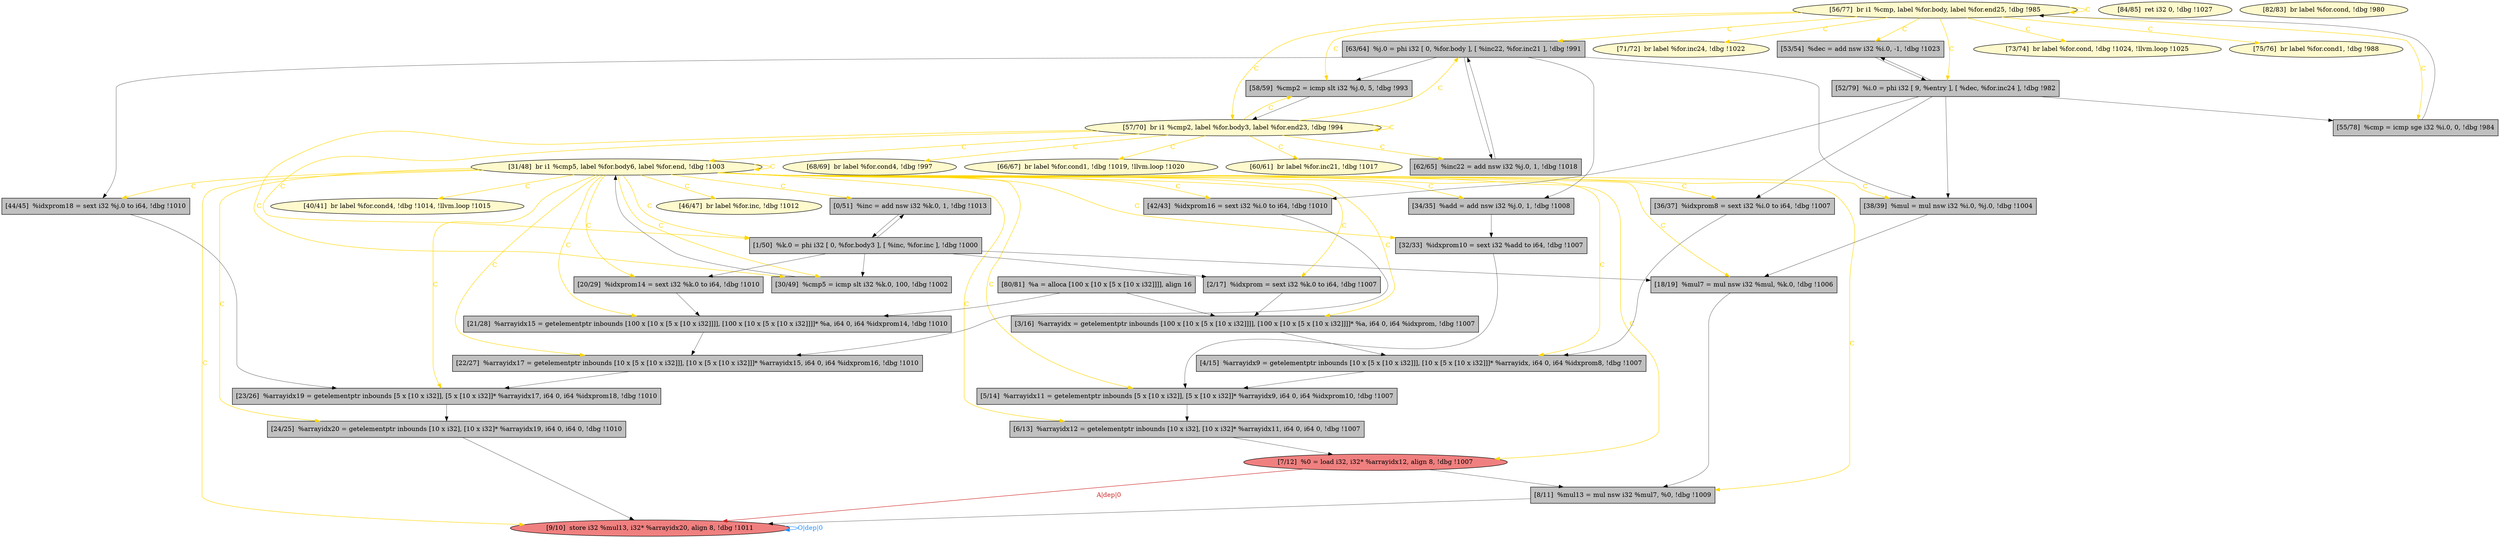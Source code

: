
digraph G {


node100 [fillcolor=grey,label="[22/27]  %arrayidx17 = getelementptr inbounds [10 x [5 x [10 x i32]]], [10 x [5 x [10 x i32]]]* %arrayidx15, i64 0, i64 %idxprom16, !dbg !1010",shape=rectangle,style=filled ]
node99 [fillcolor=lemonchiffon,label="[68/69]  br label %for.cond4, !dbg !997",shape=ellipse,style=filled ]
node94 [fillcolor=lemonchiffon,label="[84/85]  ret i32 0, !dbg !1027",shape=ellipse,style=filled ]
node72 [fillcolor=lemonchiffon,label="[31/48]  br i1 %cmp5, label %for.body6, label %for.end, !dbg !1003",shape=ellipse,style=filled ]
node63 [fillcolor=lemonchiffon,label="[46/47]  br label %for.inc, !dbg !1012",shape=ellipse,style=filled ]
node71 [fillcolor=grey,label="[24/25]  %arrayidx20 = getelementptr inbounds [10 x i32], [10 x i32]* %arrayidx19, i64 0, i64 0, !dbg !1010",shape=rectangle,style=filled ]
node92 [fillcolor=grey,label="[63/64]  %j.0 = phi i32 [ 0, %for.body ], [ %inc22, %for.inc21 ], !dbg !991",shape=rectangle,style=filled ]
node70 [fillcolor=grey,label="[80/81]  %a = alloca [100 x [10 x [5 x [10 x i32]]]], align 16",shape=rectangle,style=filled ]
node82 [fillcolor=grey,label="[20/29]  %idxprom14 = sext i32 %k.0 to i64, !dbg !1010",shape=rectangle,style=filled ]
node96 [fillcolor=lemonchiffon,label="[56/77]  br i1 %cmp, label %for.body, label %for.end25, !dbg !985",shape=ellipse,style=filled ]
node67 [fillcolor=grey,label="[38/39]  %mul = mul nsw i32 %i.0, %j.0, !dbg !1004",shape=rectangle,style=filled ]
node68 [fillcolor=grey,label="[53/54]  %dec = add nsw i32 %i.0, -1, !dbg !1023",shape=rectangle,style=filled ]
node62 [fillcolor=grey,label="[23/26]  %arrayidx19 = getelementptr inbounds [5 x [10 x i32]], [5 x [10 x i32]]* %arrayidx17, i64 0, i64 %idxprom18, !dbg !1010",shape=rectangle,style=filled ]
node66 [fillcolor=grey,label="[2/17]  %idxprom = sext i32 %k.0 to i64, !dbg !1007",shape=rectangle,style=filled ]
node95 [fillcolor=grey,label="[8/11]  %mul13 = mul nsw i32 %mul7, %0, !dbg !1009",shape=rectangle,style=filled ]
node65 [fillcolor=lemonchiffon,label="[57/70]  br i1 %cmp2, label %for.body3, label %for.end23, !dbg !994",shape=ellipse,style=filled ]
node73 [fillcolor=lemonchiffon,label="[71/72]  br label %for.inc24, !dbg !1022",shape=ellipse,style=filled ]
node64 [fillcolor=grey,label="[52/79]  %i.0 = phi i32 [ 9, %entry ], [ %dec, %for.inc24 ], !dbg !982",shape=rectangle,style=filled ]
node59 [fillcolor=lightcoral,label="[9/10]  store i32 %mul13, i32* %arrayidx20, align 8, !dbg !1011",shape=ellipse,style=filled ]
node98 [fillcolor=grey,label="[42/43]  %idxprom16 = sext i32 %i.0 to i64, !dbg !1010",shape=rectangle,style=filled ]
node77 [fillcolor=grey,label="[18/19]  %mul7 = mul nsw i32 %mul, %k.0, !dbg !1006",shape=rectangle,style=filled ]
node61 [fillcolor=grey,label="[30/49]  %cmp5 = icmp slt i32 %k.0, 100, !dbg !1002",shape=rectangle,style=filled ]
node79 [fillcolor=lemonchiffon,label="[66/67]  br label %for.cond1, !dbg !1019, !llvm.loop !1020",shape=ellipse,style=filled ]
node80 [fillcolor=grey,label="[62/65]  %inc22 = add nsw i32 %j.0, 1, !dbg !1018",shape=rectangle,style=filled ]
node58 [fillcolor=grey,label="[0/51]  %inc = add nsw i32 %k.0, 1, !dbg !1013",shape=rectangle,style=filled ]
node87 [fillcolor=grey,label="[55/78]  %cmp = icmp sge i32 %i.0, 0, !dbg !984",shape=rectangle,style=filled ]
node60 [fillcolor=lemonchiffon,label="[40/41]  br label %for.cond4, !dbg !1014, !llvm.loop !1015",shape=ellipse,style=filled ]
node97 [fillcolor=grey,label="[21/28]  %arrayidx15 = getelementptr inbounds [100 x [10 x [5 x [10 x i32]]]], [100 x [10 x [5 x [10 x i32]]]]* %a, i64 0, i64 %idxprom14, !dbg !1010",shape=rectangle,style=filled ]
node91 [fillcolor=grey,label="[6/13]  %arrayidx12 = getelementptr inbounds [10 x i32], [10 x i32]* %arrayidx11, i64 0, i64 0, !dbg !1007",shape=rectangle,style=filled ]
node74 [fillcolor=lemonchiffon,label="[73/74]  br label %for.cond, !dbg !1024, !llvm.loop !1025",shape=ellipse,style=filled ]
node90 [fillcolor=grey,label="[32/33]  %idxprom10 = sext i32 %add to i64, !dbg !1007",shape=rectangle,style=filled ]
node86 [fillcolor=grey,label="[3/16]  %arrayidx = getelementptr inbounds [100 x [10 x [5 x [10 x i32]]]], [100 x [10 x [5 x [10 x i32]]]]* %a, i64 0, i64 %idxprom, !dbg !1007",shape=rectangle,style=filled ]
node75 [fillcolor=grey,label="[44/45]  %idxprom18 = sext i32 %j.0 to i64, !dbg !1010",shape=rectangle,style=filled ]
node76 [fillcolor=lemonchiffon,label="[82/83]  br label %for.cond, !dbg !980",shape=ellipse,style=filled ]
node78 [fillcolor=grey,label="[1/50]  %k.0 = phi i32 [ 0, %for.body3 ], [ %inc, %for.inc ], !dbg !1000",shape=rectangle,style=filled ]
node69 [fillcolor=grey,label="[34/35]  %add = add nsw i32 %j.0, 1, !dbg !1008",shape=rectangle,style=filled ]
node81 [fillcolor=lemonchiffon,label="[60/61]  br label %for.inc21, !dbg !1017",shape=ellipse,style=filled ]
node84 [fillcolor=lemonchiffon,label="[75/76]  br label %for.cond1, !dbg !988",shape=ellipse,style=filled ]
node83 [fillcolor=lightcoral,label="[7/12]  %0 = load i32, i32* %arrayidx12, align 8, !dbg !1007",shape=ellipse,style=filled ]
node85 [fillcolor=grey,label="[58/59]  %cmp2 = icmp slt i32 %j.0, 5, !dbg !993",shape=rectangle,style=filled ]
node93 [fillcolor=grey,label="[5/14]  %arrayidx11 = getelementptr inbounds [5 x [10 x i32]], [5 x [10 x i32]]* %arrayidx9, i64 0, i64 %idxprom10, !dbg !1007",shape=rectangle,style=filled ]
node88 [fillcolor=grey,label="[36/37]  %idxprom8 = sext i32 %i.0 to i64, !dbg !1007",shape=rectangle,style=filled ]
node89 [fillcolor=grey,label="[4/15]  %arrayidx9 = getelementptr inbounds [10 x [5 x [10 x i32]]], [10 x [5 x [10 x i32]]]* %arrayidx, i64 0, i64 %idxprom8, !dbg !1007",shape=rectangle,style=filled ]

node96->node92 [style=solid,color=gold,label="C",penwidth=1.0,fontcolor=gold ]
node80->node92 [style=solid,color=black,label="",penwidth=0.5,fontcolor=black ]
node72->node98 [style=solid,color=gold,label="C",penwidth=1.0,fontcolor=gold ]
node72->node83 [style=solid,color=gold,label="C",penwidth=1.0,fontcolor=gold ]
node77->node95 [style=solid,color=black,label="",penwidth=0.5,fontcolor=black ]
node72->node91 [style=solid,color=gold,label="C",penwidth=1.0,fontcolor=gold ]
node85->node65 [style=solid,color=black,label="",penwidth=0.5,fontcolor=black ]
node72->node69 [style=solid,color=gold,label="C",penwidth=1.0,fontcolor=gold ]
node72->node66 [style=solid,color=gold,label="C",penwidth=1.0,fontcolor=gold ]
node88->node89 [style=solid,color=black,label="",penwidth=0.5,fontcolor=black ]
node72->node61 [style=solid,color=gold,label="C",penwidth=1.0,fontcolor=gold ]
node64->node67 [style=solid,color=black,label="",penwidth=0.5,fontcolor=black ]
node61->node72 [style=solid,color=black,label="",penwidth=0.5,fontcolor=black ]
node72->node75 [style=solid,color=gold,label="C",penwidth=1.0,fontcolor=gold ]
node96->node87 [style=solid,color=gold,label="C",penwidth=1.0,fontcolor=gold ]
node72->node82 [style=solid,color=gold,label="C",penwidth=1.0,fontcolor=gold ]
node72->node90 [style=solid,color=gold,label="C",penwidth=1.0,fontcolor=gold ]
node71->node59 [style=solid,color=black,label="",penwidth=0.5,fontcolor=black ]
node62->node71 [style=solid,color=black,label="",penwidth=0.5,fontcolor=black ]
node78->node61 [style=solid,color=black,label="",penwidth=0.5,fontcolor=black ]
node72->node63 [style=solid,color=gold,label="C",penwidth=1.0,fontcolor=gold ]
node66->node86 [style=solid,color=black,label="",penwidth=0.5,fontcolor=black ]
node70->node97 [style=solid,color=black,label="",penwidth=0.5,fontcolor=black ]
node96->node68 [style=solid,color=gold,label="C",penwidth=1.0,fontcolor=gold ]
node91->node83 [style=solid,color=black,label="",penwidth=0.5,fontcolor=black ]
node78->node66 [style=solid,color=black,label="",penwidth=0.5,fontcolor=black ]
node65->node72 [style=solid,color=gold,label="C",penwidth=1.0,fontcolor=gold ]
node98->node100 [style=solid,color=black,label="",penwidth=0.5,fontcolor=black ]
node82->node97 [style=solid,color=black,label="",penwidth=0.5,fontcolor=black ]
node72->node78 [style=solid,color=gold,label="C",penwidth=1.0,fontcolor=gold ]
node92->node85 [style=solid,color=black,label="",penwidth=0.5,fontcolor=black ]
node65->node65 [style=solid,color=gold,label="C",penwidth=1.0,fontcolor=gold ]
node78->node77 [style=solid,color=black,label="",penwidth=0.5,fontcolor=black ]
node72->node86 [style=solid,color=gold,label="C",penwidth=1.0,fontcolor=gold ]
node72->node88 [style=solid,color=gold,label="C",penwidth=1.0,fontcolor=gold ]
node97->node100 [style=solid,color=black,label="",penwidth=0.5,fontcolor=black ]
node96->node96 [style=solid,color=gold,label="C",penwidth=1.0,fontcolor=gold ]
node86->node89 [style=solid,color=black,label="",penwidth=0.5,fontcolor=black ]
node92->node69 [style=solid,color=black,label="",penwidth=0.5,fontcolor=black ]
node75->node62 [style=solid,color=black,label="",penwidth=0.5,fontcolor=black ]
node78->node82 [style=solid,color=black,label="",penwidth=0.5,fontcolor=black ]
node78->node58 [style=solid,color=black,label="",penwidth=0.5,fontcolor=black ]
node64->node87 [style=solid,color=black,label="",penwidth=0.5,fontcolor=black ]
node72->node71 [style=solid,color=gold,label="C",penwidth=1.0,fontcolor=gold ]
node64->node88 [style=solid,color=black,label="",penwidth=0.5,fontcolor=black ]
node65->node92 [style=solid,color=gold,label="C",penwidth=1.0,fontcolor=gold ]
node96->node64 [style=solid,color=gold,label="C",penwidth=1.0,fontcolor=gold ]
node92->node80 [style=solid,color=black,label="",penwidth=0.5,fontcolor=black ]
node68->node64 [style=solid,color=black,label="",penwidth=0.5,fontcolor=black ]
node67->node77 [style=solid,color=black,label="",penwidth=0.5,fontcolor=black ]
node65->node61 [style=solid,color=gold,label="C",penwidth=1.0,fontcolor=gold ]
node65->node99 [style=solid,color=gold,label="C",penwidth=1.0,fontcolor=gold ]
node96->node85 [style=solid,color=gold,label="C",penwidth=1.0,fontcolor=gold ]
node72->node67 [style=solid,color=gold,label="C",penwidth=1.0,fontcolor=gold ]
node83->node95 [style=solid,color=black,label="",penwidth=0.5,fontcolor=black ]
node96->node84 [style=solid,color=gold,label="C",penwidth=1.0,fontcolor=gold ]
node96->node65 [style=solid,color=gold,label="C",penwidth=1.0,fontcolor=gold ]
node72->node62 [style=solid,color=gold,label="C",penwidth=1.0,fontcolor=gold ]
node65->node78 [style=solid,color=gold,label="C",penwidth=1.0,fontcolor=gold ]
node72->node89 [style=solid,color=gold,label="C",penwidth=1.0,fontcolor=gold ]
node69->node90 [style=solid,color=black,label="",penwidth=0.5,fontcolor=black ]
node70->node86 [style=solid,color=black,label="",penwidth=0.5,fontcolor=black ]
node72->node95 [style=solid,color=gold,label="C",penwidth=1.0,fontcolor=gold ]
node65->node81 [style=solid,color=gold,label="C",penwidth=1.0,fontcolor=gold ]
node92->node75 [style=solid,color=black,label="",penwidth=0.5,fontcolor=black ]
node100->node62 [style=solid,color=black,label="",penwidth=0.5,fontcolor=black ]
node72->node100 [style=solid,color=gold,label="C",penwidth=1.0,fontcolor=gold ]
node90->node93 [style=solid,color=black,label="",penwidth=0.5,fontcolor=black ]
node93->node91 [style=solid,color=black,label="",penwidth=0.5,fontcolor=black ]
node95->node59 [style=solid,color=black,label="",penwidth=0.5,fontcolor=black ]
node64->node98 [style=solid,color=black,label="",penwidth=0.5,fontcolor=black ]
node58->node78 [style=solid,color=black,label="",penwidth=0.5,fontcolor=black ]
node72->node93 [style=solid,color=gold,label="C",penwidth=1.0,fontcolor=gold ]
node65->node80 [style=solid,color=gold,label="C",penwidth=1.0,fontcolor=gold ]
node64->node68 [style=solid,color=black,label="",penwidth=0.5,fontcolor=black ]
node65->node79 [style=solid,color=gold,label="C",penwidth=1.0,fontcolor=gold ]
node89->node93 [style=solid,color=black,label="",penwidth=0.5,fontcolor=black ]
node72->node72 [style=solid,color=gold,label="C",penwidth=1.0,fontcolor=gold ]
node72->node97 [style=solid,color=gold,label="C",penwidth=1.0,fontcolor=gold ]
node59->node59 [style=solid,color=dodgerblue,label="O|dep|0",penwidth=1.0,fontcolor=dodgerblue ]
node92->node67 [style=solid,color=black,label="",penwidth=0.5,fontcolor=black ]
node72->node77 [style=solid,color=gold,label="C",penwidth=1.0,fontcolor=gold ]
node72->node60 [style=solid,color=gold,label="C",penwidth=1.0,fontcolor=gold ]
node87->node96 [style=solid,color=black,label="",penwidth=0.5,fontcolor=black ]
node65->node85 [style=solid,color=gold,label="C",penwidth=1.0,fontcolor=gold ]
node83->node59 [style=solid,color=firebrick3,label="A|dep|0",penwidth=1.0,fontcolor=firebrick3 ]
node72->node58 [style=solid,color=gold,label="C",penwidth=1.0,fontcolor=gold ]
node96->node74 [style=solid,color=gold,label="C",penwidth=1.0,fontcolor=gold ]
node96->node73 [style=solid,color=gold,label="C",penwidth=1.0,fontcolor=gold ]
node72->node59 [style=solid,color=gold,label="C",penwidth=1.0,fontcolor=gold ]


}
